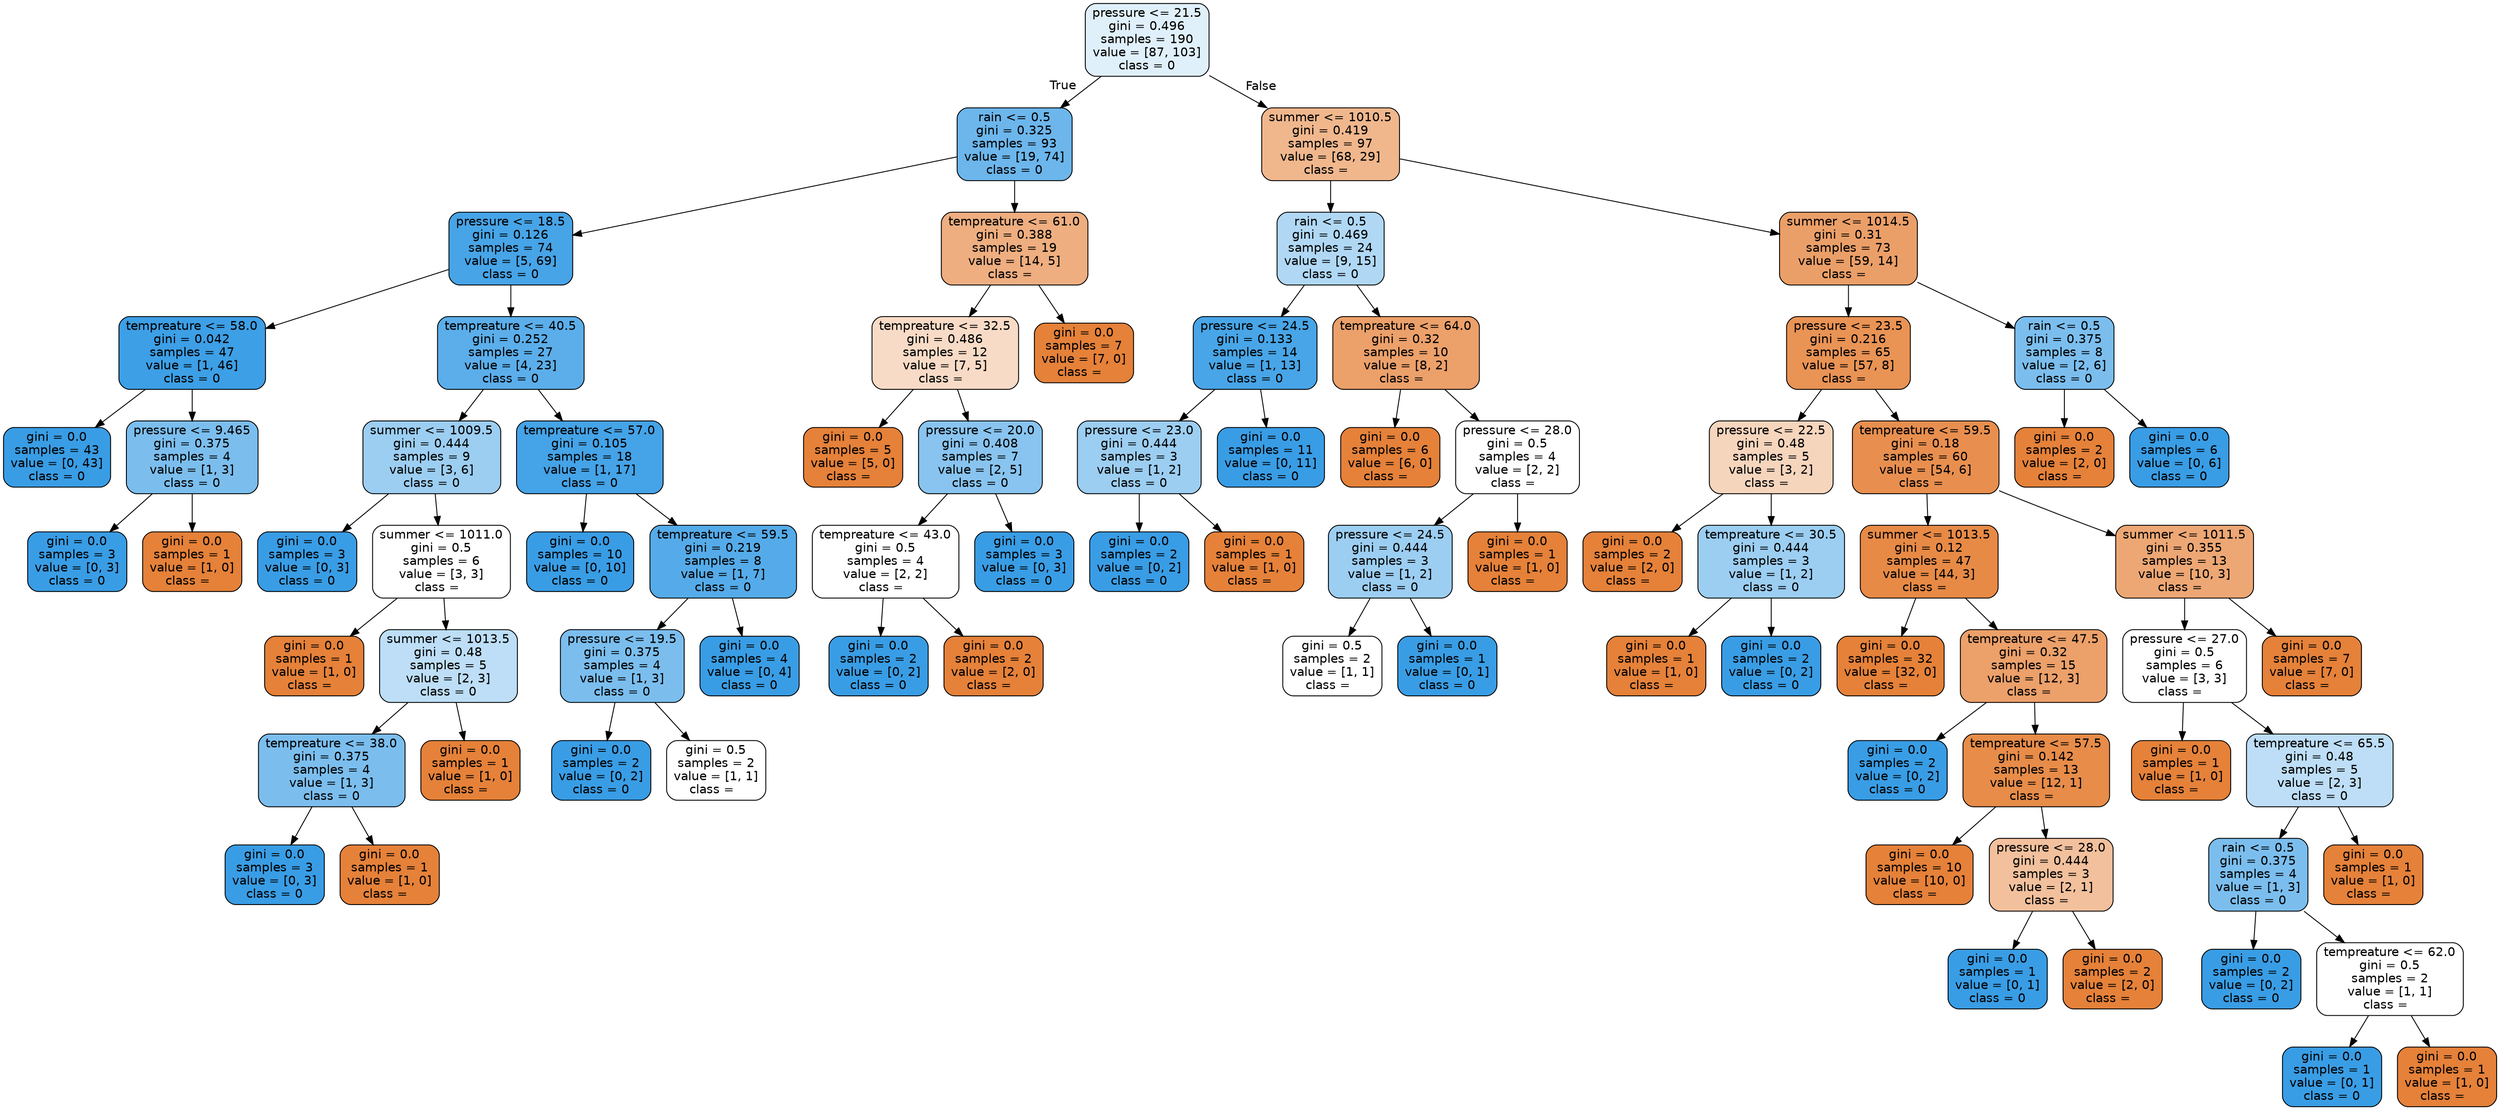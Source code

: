 digraph Tree {
node [shape=box, style="filled, rounded", color="black", fontname=helvetica] ;
edge [fontname=helvetica] ;
0 [label="pressure <= 21.5\ngini = 0.496\nsamples = 190\nvalue = [87, 103]\nclass = 0", fillcolor="#e0f0fb"] ;
1 [label="rain <= 0.5\ngini = 0.325\nsamples = 93\nvalue = [19, 74]\nclass = 0", fillcolor="#6cb6ec"] ;
0 -> 1 [labeldistance=2.5, labelangle=45, headlabel="True"] ;
2 [label="pressure <= 18.5\ngini = 0.126\nsamples = 74\nvalue = [5, 69]\nclass = 0", fillcolor="#47a4e7"] ;
1 -> 2 ;
3 [label="tempreature <= 58.0\ngini = 0.042\nsamples = 47\nvalue = [1, 46]\nclass = 0", fillcolor="#3d9fe6"] ;
2 -> 3 ;
4 [label="gini = 0.0\nsamples = 43\nvalue = [0, 43]\nclass = 0", fillcolor="#399de5"] ;
3 -> 4 ;
5 [label="pressure <= 9.465\ngini = 0.375\nsamples = 4\nvalue = [1, 3]\nclass = 0", fillcolor="#7bbeee"] ;
3 -> 5 ;
6 [label="gini = 0.0\nsamples = 3\nvalue = [0, 3]\nclass = 0", fillcolor="#399de5"] ;
5 -> 6 ;
7 [label="gini = 0.0\nsamples = 1\nvalue = [1, 0]\nclass =  ", fillcolor="#e58139"] ;
5 -> 7 ;
8 [label="tempreature <= 40.5\ngini = 0.252\nsamples = 27\nvalue = [4, 23]\nclass = 0", fillcolor="#5baeea"] ;
2 -> 8 ;
9 [label="summer <= 1009.5\ngini = 0.444\nsamples = 9\nvalue = [3, 6]\nclass = 0", fillcolor="#9ccef2"] ;
8 -> 9 ;
10 [label="gini = 0.0\nsamples = 3\nvalue = [0, 3]\nclass = 0", fillcolor="#399de5"] ;
9 -> 10 ;
11 [label="summer <= 1011.0\ngini = 0.5\nsamples = 6\nvalue = [3, 3]\nclass =  ", fillcolor="#ffffff"] ;
9 -> 11 ;
12 [label="gini = 0.0\nsamples = 1\nvalue = [1, 0]\nclass =  ", fillcolor="#e58139"] ;
11 -> 12 ;
13 [label="summer <= 1013.5\ngini = 0.48\nsamples = 5\nvalue = [2, 3]\nclass = 0", fillcolor="#bddef6"] ;
11 -> 13 ;
14 [label="tempreature <= 38.0\ngini = 0.375\nsamples = 4\nvalue = [1, 3]\nclass = 0", fillcolor="#7bbeee"] ;
13 -> 14 ;
15 [label="gini = 0.0\nsamples = 3\nvalue = [0, 3]\nclass = 0", fillcolor="#399de5"] ;
14 -> 15 ;
16 [label="gini = 0.0\nsamples = 1\nvalue = [1, 0]\nclass =  ", fillcolor="#e58139"] ;
14 -> 16 ;
17 [label="gini = 0.0\nsamples = 1\nvalue = [1, 0]\nclass =  ", fillcolor="#e58139"] ;
13 -> 17 ;
18 [label="tempreature <= 57.0\ngini = 0.105\nsamples = 18\nvalue = [1, 17]\nclass = 0", fillcolor="#45a3e7"] ;
8 -> 18 ;
19 [label="gini = 0.0\nsamples = 10\nvalue = [0, 10]\nclass = 0", fillcolor="#399de5"] ;
18 -> 19 ;
20 [label="tempreature <= 59.5\ngini = 0.219\nsamples = 8\nvalue = [1, 7]\nclass = 0", fillcolor="#55abe9"] ;
18 -> 20 ;
21 [label="pressure <= 19.5\ngini = 0.375\nsamples = 4\nvalue = [1, 3]\nclass = 0", fillcolor="#7bbeee"] ;
20 -> 21 ;
22 [label="gini = 0.0\nsamples = 2\nvalue = [0, 2]\nclass = 0", fillcolor="#399de5"] ;
21 -> 22 ;
23 [label="gini = 0.5\nsamples = 2\nvalue = [1, 1]\nclass =  ", fillcolor="#ffffff"] ;
21 -> 23 ;
24 [label="gini = 0.0\nsamples = 4\nvalue = [0, 4]\nclass = 0", fillcolor="#399de5"] ;
20 -> 24 ;
25 [label="tempreature <= 61.0\ngini = 0.388\nsamples = 19\nvalue = [14, 5]\nclass =  ", fillcolor="#eeae80"] ;
1 -> 25 ;
26 [label="tempreature <= 32.5\ngini = 0.486\nsamples = 12\nvalue = [7, 5]\nclass =  ", fillcolor="#f8dbc6"] ;
25 -> 26 ;
27 [label="gini = 0.0\nsamples = 5\nvalue = [5, 0]\nclass =  ", fillcolor="#e58139"] ;
26 -> 27 ;
28 [label="pressure <= 20.0\ngini = 0.408\nsamples = 7\nvalue = [2, 5]\nclass = 0", fillcolor="#88c4ef"] ;
26 -> 28 ;
29 [label="tempreature <= 43.0\ngini = 0.5\nsamples = 4\nvalue = [2, 2]\nclass =  ", fillcolor="#ffffff"] ;
28 -> 29 ;
30 [label="gini = 0.0\nsamples = 2\nvalue = [0, 2]\nclass = 0", fillcolor="#399de5"] ;
29 -> 30 ;
31 [label="gini = 0.0\nsamples = 2\nvalue = [2, 0]\nclass =  ", fillcolor="#e58139"] ;
29 -> 31 ;
32 [label="gini = 0.0\nsamples = 3\nvalue = [0, 3]\nclass = 0", fillcolor="#399de5"] ;
28 -> 32 ;
33 [label="gini = 0.0\nsamples = 7\nvalue = [7, 0]\nclass =  ", fillcolor="#e58139"] ;
25 -> 33 ;
34 [label="summer <= 1010.5\ngini = 0.419\nsamples = 97\nvalue = [68, 29]\nclass =  ", fillcolor="#f0b78d"] ;
0 -> 34 [labeldistance=2.5, labelangle=-45, headlabel="False"] ;
35 [label="rain <= 0.5\ngini = 0.469\nsamples = 24\nvalue = [9, 15]\nclass = 0", fillcolor="#b0d8f5"] ;
34 -> 35 ;
36 [label="pressure <= 24.5\ngini = 0.133\nsamples = 14\nvalue = [1, 13]\nclass = 0", fillcolor="#48a5e7"] ;
35 -> 36 ;
37 [label="pressure <= 23.0\ngini = 0.444\nsamples = 3\nvalue = [1, 2]\nclass = 0", fillcolor="#9ccef2"] ;
36 -> 37 ;
38 [label="gini = 0.0\nsamples = 2\nvalue = [0, 2]\nclass = 0", fillcolor="#399de5"] ;
37 -> 38 ;
39 [label="gini = 0.0\nsamples = 1\nvalue = [1, 0]\nclass =  ", fillcolor="#e58139"] ;
37 -> 39 ;
40 [label="gini = 0.0\nsamples = 11\nvalue = [0, 11]\nclass = 0", fillcolor="#399de5"] ;
36 -> 40 ;
41 [label="tempreature <= 64.0\ngini = 0.32\nsamples = 10\nvalue = [8, 2]\nclass =  ", fillcolor="#eca06a"] ;
35 -> 41 ;
42 [label="gini = 0.0\nsamples = 6\nvalue = [6, 0]\nclass =  ", fillcolor="#e58139"] ;
41 -> 42 ;
43 [label="pressure <= 28.0\ngini = 0.5\nsamples = 4\nvalue = [2, 2]\nclass =  ", fillcolor="#ffffff"] ;
41 -> 43 ;
44 [label="pressure <= 24.5\ngini = 0.444\nsamples = 3\nvalue = [1, 2]\nclass = 0", fillcolor="#9ccef2"] ;
43 -> 44 ;
45 [label="gini = 0.5\nsamples = 2\nvalue = [1, 1]\nclass =  ", fillcolor="#ffffff"] ;
44 -> 45 ;
46 [label="gini = 0.0\nsamples = 1\nvalue = [0, 1]\nclass = 0", fillcolor="#399de5"] ;
44 -> 46 ;
47 [label="gini = 0.0\nsamples = 1\nvalue = [1, 0]\nclass =  ", fillcolor="#e58139"] ;
43 -> 47 ;
48 [label="summer <= 1014.5\ngini = 0.31\nsamples = 73\nvalue = [59, 14]\nclass =  ", fillcolor="#eb9f68"] ;
34 -> 48 ;
49 [label="pressure <= 23.5\ngini = 0.216\nsamples = 65\nvalue = [57, 8]\nclass =  ", fillcolor="#e99355"] ;
48 -> 49 ;
50 [label="pressure <= 22.5\ngini = 0.48\nsamples = 5\nvalue = [3, 2]\nclass =  ", fillcolor="#f6d5bd"] ;
49 -> 50 ;
51 [label="gini = 0.0\nsamples = 2\nvalue = [2, 0]\nclass =  ", fillcolor="#e58139"] ;
50 -> 51 ;
52 [label="tempreature <= 30.5\ngini = 0.444\nsamples = 3\nvalue = [1, 2]\nclass = 0", fillcolor="#9ccef2"] ;
50 -> 52 ;
53 [label="gini = 0.0\nsamples = 1\nvalue = [1, 0]\nclass =  ", fillcolor="#e58139"] ;
52 -> 53 ;
54 [label="gini = 0.0\nsamples = 2\nvalue = [0, 2]\nclass = 0", fillcolor="#399de5"] ;
52 -> 54 ;
55 [label="tempreature <= 59.5\ngini = 0.18\nsamples = 60\nvalue = [54, 6]\nclass =  ", fillcolor="#e88f4f"] ;
49 -> 55 ;
56 [label="summer <= 1013.5\ngini = 0.12\nsamples = 47\nvalue = [44, 3]\nclass =  ", fillcolor="#e78a46"] ;
55 -> 56 ;
57 [label="gini = 0.0\nsamples = 32\nvalue = [32, 0]\nclass =  ", fillcolor="#e58139"] ;
56 -> 57 ;
58 [label="tempreature <= 47.5\ngini = 0.32\nsamples = 15\nvalue = [12, 3]\nclass =  ", fillcolor="#eca06a"] ;
56 -> 58 ;
59 [label="gini = 0.0\nsamples = 2\nvalue = [0, 2]\nclass = 0", fillcolor="#399de5"] ;
58 -> 59 ;
60 [label="tempreature <= 57.5\ngini = 0.142\nsamples = 13\nvalue = [12, 1]\nclass =  ", fillcolor="#e78c49"] ;
58 -> 60 ;
61 [label="gini = 0.0\nsamples = 10\nvalue = [10, 0]\nclass =  ", fillcolor="#e58139"] ;
60 -> 61 ;
62 [label="pressure <= 28.0\ngini = 0.444\nsamples = 3\nvalue = [2, 1]\nclass =  ", fillcolor="#f2c09c"] ;
60 -> 62 ;
63 [label="gini = 0.0\nsamples = 1\nvalue = [0, 1]\nclass = 0", fillcolor="#399de5"] ;
62 -> 63 ;
64 [label="gini = 0.0\nsamples = 2\nvalue = [2, 0]\nclass =  ", fillcolor="#e58139"] ;
62 -> 64 ;
65 [label="summer <= 1011.5\ngini = 0.355\nsamples = 13\nvalue = [10, 3]\nclass =  ", fillcolor="#eda774"] ;
55 -> 65 ;
66 [label="pressure <= 27.0\ngini = 0.5\nsamples = 6\nvalue = [3, 3]\nclass =  ", fillcolor="#ffffff"] ;
65 -> 66 ;
67 [label="gini = 0.0\nsamples = 1\nvalue = [1, 0]\nclass =  ", fillcolor="#e58139"] ;
66 -> 67 ;
68 [label="tempreature <= 65.5\ngini = 0.48\nsamples = 5\nvalue = [2, 3]\nclass = 0", fillcolor="#bddef6"] ;
66 -> 68 ;
69 [label="rain <= 0.5\ngini = 0.375\nsamples = 4\nvalue = [1, 3]\nclass = 0", fillcolor="#7bbeee"] ;
68 -> 69 ;
70 [label="gini = 0.0\nsamples = 2\nvalue = [0, 2]\nclass = 0", fillcolor="#399de5"] ;
69 -> 70 ;
71 [label="tempreature <= 62.0\ngini = 0.5\nsamples = 2\nvalue = [1, 1]\nclass =  ", fillcolor="#ffffff"] ;
69 -> 71 ;
72 [label="gini = 0.0\nsamples = 1\nvalue = [0, 1]\nclass = 0", fillcolor="#399de5"] ;
71 -> 72 ;
73 [label="gini = 0.0\nsamples = 1\nvalue = [1, 0]\nclass =  ", fillcolor="#e58139"] ;
71 -> 73 ;
74 [label="gini = 0.0\nsamples = 1\nvalue = [1, 0]\nclass =  ", fillcolor="#e58139"] ;
68 -> 74 ;
75 [label="gini = 0.0\nsamples = 7\nvalue = [7, 0]\nclass =  ", fillcolor="#e58139"] ;
65 -> 75 ;
76 [label="rain <= 0.5\ngini = 0.375\nsamples = 8\nvalue = [2, 6]\nclass = 0", fillcolor="#7bbeee"] ;
48 -> 76 ;
77 [label="gini = 0.0\nsamples = 2\nvalue = [2, 0]\nclass =  ", fillcolor="#e58139"] ;
76 -> 77 ;
78 [label="gini = 0.0\nsamples = 6\nvalue = [0, 6]\nclass = 0", fillcolor="#399de5"] ;
76 -> 78 ;
}